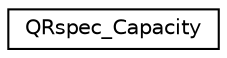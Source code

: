 digraph "类继承关系图"
{
  edge [fontname="Helvetica",fontsize="10",labelfontname="Helvetica",labelfontsize="10"];
  node [fontname="Helvetica",fontsize="10",shape=record];
  rankdir="LR";
  Node0 [label="QRspec_Capacity",height=0.2,width=0.4,color="black", fillcolor="white", style="filled",URL="$struct_q_rspec___capacity.html"];
}
